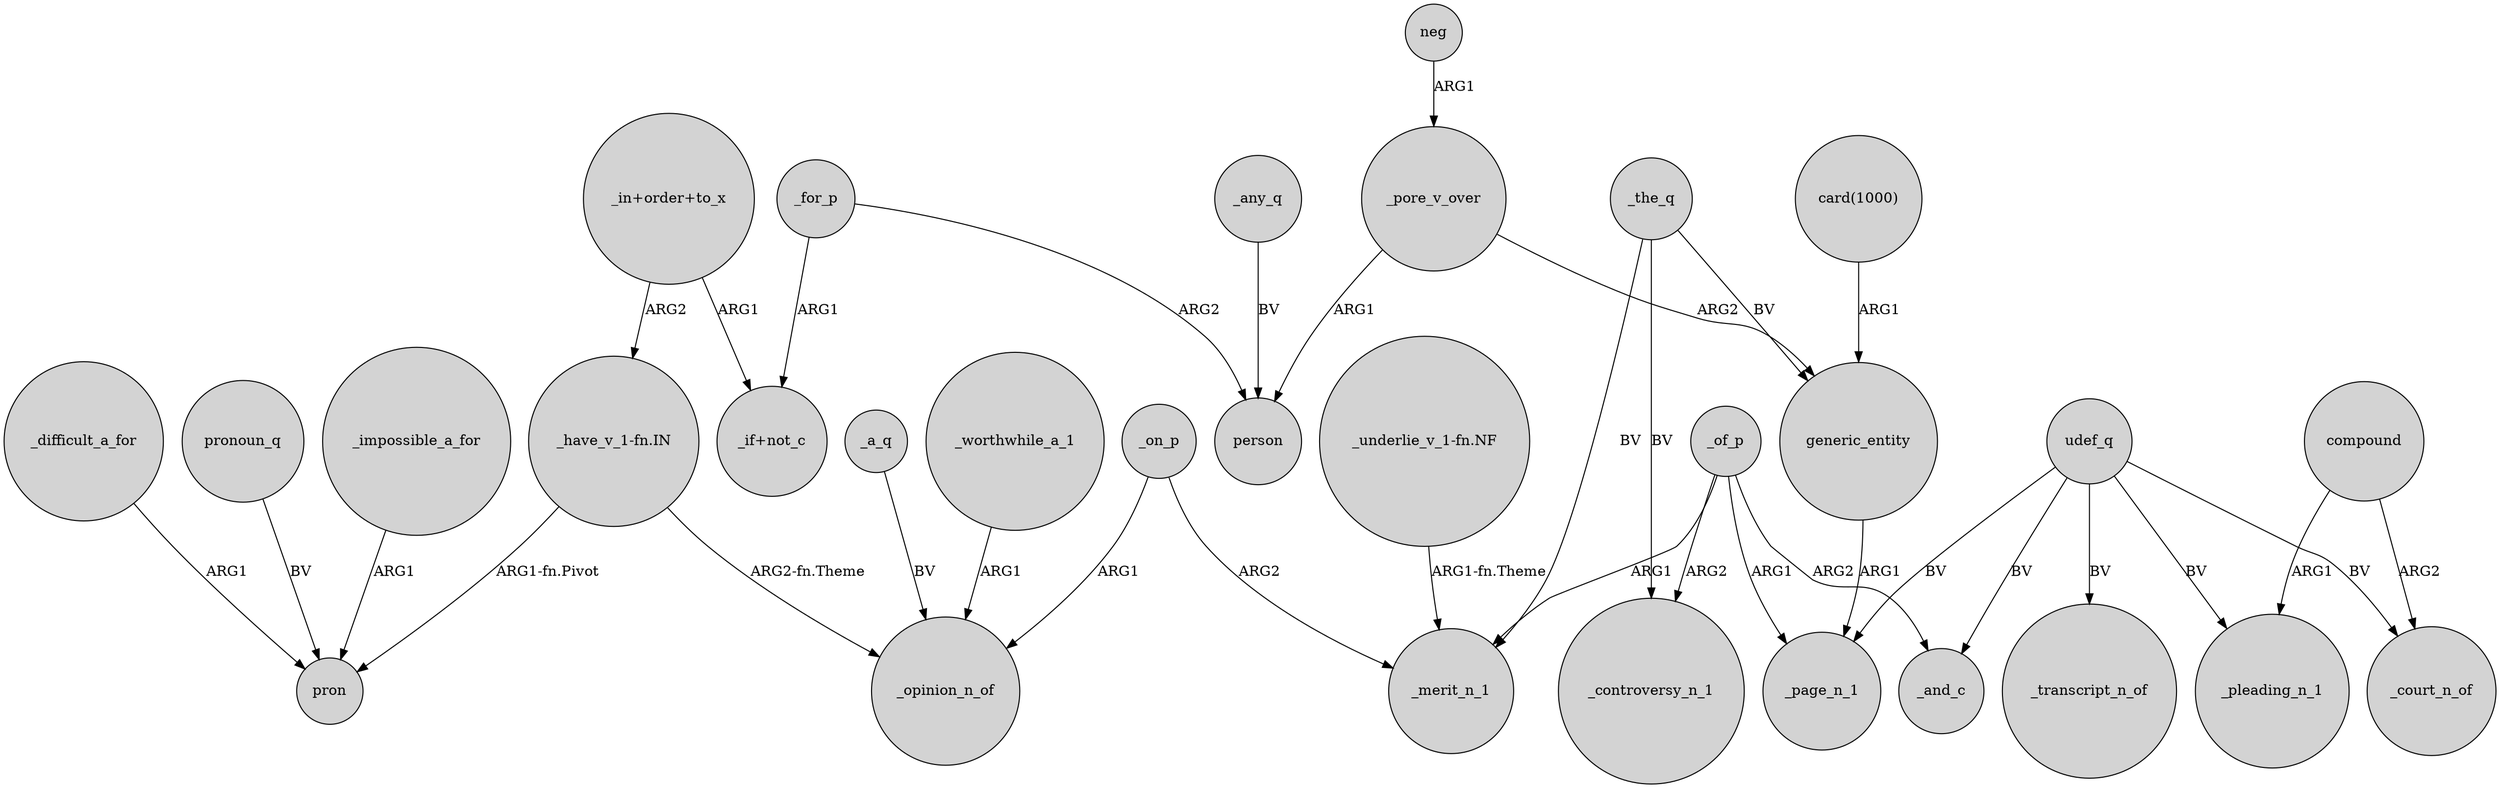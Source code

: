 digraph {
	node [shape=circle style=filled]
	_for_p -> "_if+not_c" [label=ARG1]
	_the_q -> generic_entity [label=BV]
	_difficult_a_for -> pron [label=ARG1]
	_of_p -> _merit_n_1 [label=ARG1]
	"_underlie_v_1-fn.NF" -> _merit_n_1 [label="ARG1-fn.Theme"]
	_pore_v_over -> generic_entity [label=ARG2]
	"_in+order+to_x" -> "_have_v_1-fn.IN" [label=ARG2]
	generic_entity -> _page_n_1 [label=ARG1]
	"_in+order+to_x" -> "_if+not_c" [label=ARG1]
	_a_q -> _opinion_n_of [label=BV]
	udef_q -> _court_n_of [label=BV]
	_worthwhile_a_1 -> _opinion_n_of [label=ARG1]
	_of_p -> _and_c [label=ARG2]
	_on_p -> _merit_n_1 [label=ARG2]
	"_have_v_1-fn.IN" -> pron [label="ARG1-fn.Pivot"]
	"card(1000)" -> generic_entity [label=ARG1]
	_of_p -> _page_n_1 [label=ARG1]
	_of_p -> _controversy_n_1 [label=ARG2]
	_the_q -> _controversy_n_1 [label=BV]
	compound -> _pleading_n_1 [label=ARG1]
	pronoun_q -> pron [label=BV]
	udef_q -> _pleading_n_1 [label=BV]
	_impossible_a_for -> pron [label=ARG1]
	compound -> _court_n_of [label=ARG2]
	_on_p -> _opinion_n_of [label=ARG1]
	neg -> _pore_v_over [label=ARG1]
	udef_q -> _transcript_n_of [label=BV]
	"_have_v_1-fn.IN" -> _opinion_n_of [label="ARG2-fn.Theme"]
	_the_q -> _merit_n_1 [label=BV]
	_any_q -> person [label=BV]
	udef_q -> _and_c [label=BV]
	udef_q -> _page_n_1 [label=BV]
	_pore_v_over -> person [label=ARG1]
	_for_p -> person [label=ARG2]
}
